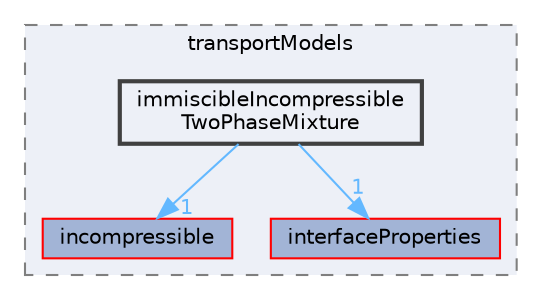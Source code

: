 digraph "src/transportModels/immiscibleIncompressibleTwoPhaseMixture"
{
 // LATEX_PDF_SIZE
  bgcolor="transparent";
  edge [fontname=Helvetica,fontsize=10,labelfontname=Helvetica,labelfontsize=10];
  node [fontname=Helvetica,fontsize=10,shape=box,height=0.2,width=0.4];
  compound=true
  subgraph clusterdir_9415e59289a6feeb24164dafa70a594f {
    graph [ bgcolor="#edf0f7", pencolor="grey50", label="transportModels", fontname=Helvetica,fontsize=10 style="filled,dashed", URL="dir_9415e59289a6feeb24164dafa70a594f.html",tooltip=""]
  dir_ba81af78f54c1241449acf985c81e6d8 [label="incompressible", fillcolor="#a2b4d6", color="red", style="filled", URL="dir_ba81af78f54c1241449acf985c81e6d8.html",tooltip=""];
  dir_c88d6d7462244dc5ba84ed1605548fd3 [label="interfaceProperties", fillcolor="#a2b4d6", color="red", style="filled", URL="dir_c88d6d7462244dc5ba84ed1605548fd3.html",tooltip=""];
  dir_f360eee4f758a83ee90d43c6d2dfc087 [label="immiscibleIncompressible\lTwoPhaseMixture", fillcolor="#edf0f7", color="grey25", style="filled,bold", URL="dir_f360eee4f758a83ee90d43c6d2dfc087.html",tooltip=""];
  }
  dir_f360eee4f758a83ee90d43c6d2dfc087->dir_ba81af78f54c1241449acf985c81e6d8 [headlabel="1", labeldistance=1.5 headhref="dir_001789_001820.html" href="dir_001789_001820.html" color="steelblue1" fontcolor="steelblue1"];
  dir_f360eee4f758a83ee90d43c6d2dfc087->dir_c88d6d7462244dc5ba84ed1605548fd3 [headlabel="1", labeldistance=1.5 headhref="dir_001789_001903.html" href="dir_001789_001903.html" color="steelblue1" fontcolor="steelblue1"];
}
